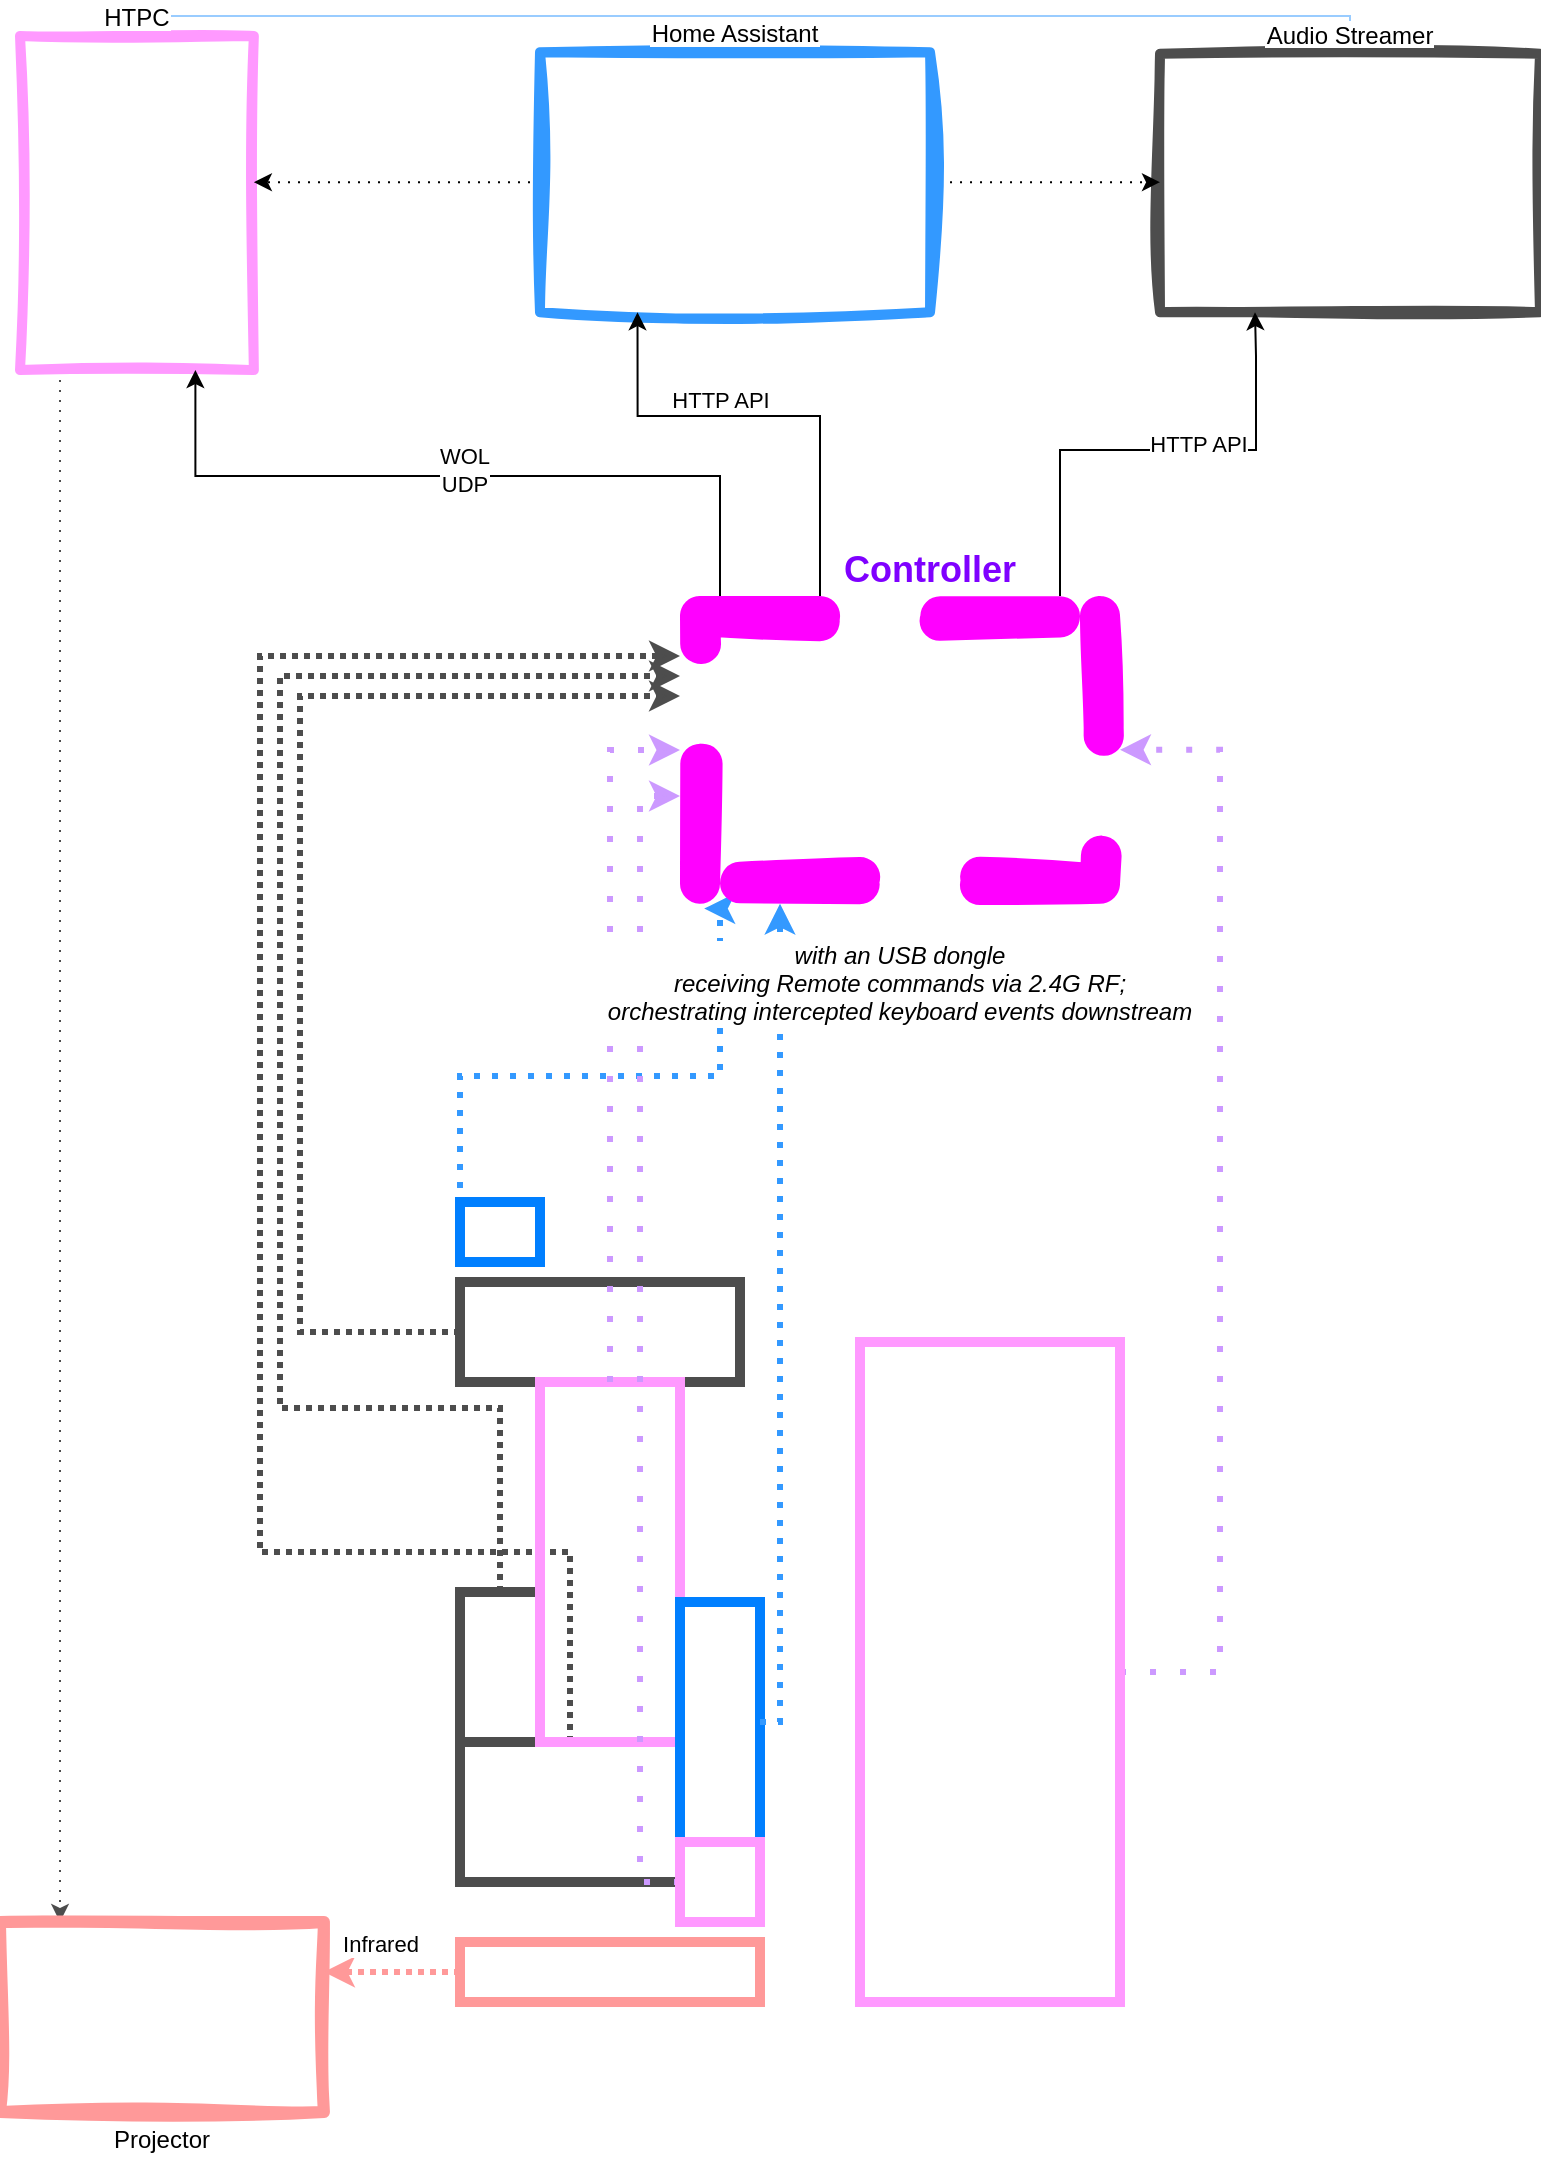 <mxfile version="24.6.4" type="github">
  <diagram name="Page-1" id="pPnEeI-DI4Yfp3LXs8bd">
    <mxGraphModel dx="1772" dy="1158" grid="1" gridSize="10" guides="1" tooltips="1" connect="1" arrows="1" fold="1" page="1" pageScale="1" pageWidth="827" pageHeight="1169" math="0" shadow="0">
      <root>
        <mxCell id="0" />
        <mxCell id="1" parent="0" />
        <mxCell id="O1kIU7LE9gL-m5SqIORi-29" style="edgeStyle=orthogonalEdgeStyle;rounded=0;orthogonalLoop=1;jettySize=auto;html=1;dashed=1;dashPattern=1 4;strokeColor=#4D4D4D;" parent="1" source="O1kIU7LE9gL-m5SqIORi-13" target="O1kIU7LE9gL-m5SqIORi-11" edge="1">
          <mxGeometry relative="1" as="geometry">
            <Array as="points">
              <mxPoint x="50" y="380" />
              <mxPoint x="50" y="380" />
            </Array>
            <mxPoint x="764.01" y="187" as="sourcePoint" />
            <mxPoint x="440.0" y="957.5" as="targetPoint" />
          </mxGeometry>
        </mxCell>
        <mxCell id="O1kIU7LE9gL-m5SqIORi-30" style="edgeStyle=orthogonalEdgeStyle;rounded=0;orthogonalLoop=1;jettySize=auto;html=1;entryX=0.5;entryY=0;entryDx=0;entryDy=0;dashed=1;dashPattern=1 2;strokeColor=#99CCFF;" parent="1" source="O1kIU7LE9gL-m5SqIORi-13" target="O1kIU7LE9gL-m5SqIORi-17" edge="1">
          <mxGeometry relative="1" as="geometry">
            <Array as="points">
              <mxPoint x="695" y="10" />
            </Array>
          </mxGeometry>
        </mxCell>
        <mxCell id="2AZ3XBwpjiTSgBCUABVA-6" style="edgeStyle=orthogonalEdgeStyle;rounded=0;orthogonalLoop=1;jettySize=auto;html=1;strokeColor=#99CCFF;" edge="1" parent="1" source="O1kIU7LE9gL-m5SqIORi-13" target="O1kIU7LE9gL-m5SqIORi-17">
          <mxGeometry relative="1" as="geometry">
            <Array as="points">
              <mxPoint x="695" y="10" />
            </Array>
          </mxGeometry>
        </mxCell>
        <mxCell id="O1kIU7LE9gL-m5SqIORi-13" value="HTPC" style="shape=image;verticalLabelPosition=top;labelBackgroundColor=default;verticalAlign=bottom;aspect=fixed;imageAspect=0;image=https://tekmart.co.za/images/ThinkCentre%20M720q%20Lenovo%20%20Core%20i5%209th%20Gen%20Tiny%20Mini-Pc.jpg;imageBorder=#FF99FF;strokeWidth=5;labelPosition=center;align=center;textShadow=0;sketch=1;curveFitting=1;jiggle=2;" parent="1" vertex="1">
          <mxGeometry x="30" y="20.0" width="116.93" height="167" as="geometry" />
        </mxCell>
        <mxCell id="O1kIU7LE9gL-m5SqIORi-17" value="Audio Streamer" style="shape=image;verticalLabelPosition=top;labelBackgroundColor=default;verticalAlign=bottom;aspect=fixed;imageAspect=0;image=https://m.media-amazon.com/images/I/51PWrcEJzhL._AC_SL1500_.jpg;imageBorder=#4D4D4D;strokeWidth=5;labelPosition=center;align=center;sketch=1;curveFitting=1;jiggle=2;" parent="1" vertex="1">
          <mxGeometry x="600" y="28.9" width="190" height="129.2" as="geometry" />
        </mxCell>
        <mxCell id="O1kIU7LE9gL-m5SqIORi-27" style="edgeStyle=orthogonalEdgeStyle;rounded=0;orthogonalLoop=1;jettySize=auto;html=1;dashed=1;dashPattern=1 4;" parent="1" source="O1kIU7LE9gL-m5SqIORi-20" target="O1kIU7LE9gL-m5SqIORi-13" edge="1">
          <mxGeometry relative="1" as="geometry">
            <Array as="points">
              <mxPoint x="180" y="93" />
              <mxPoint x="180" y="93" />
            </Array>
          </mxGeometry>
        </mxCell>
        <mxCell id="O1kIU7LE9gL-m5SqIORi-28" style="edgeStyle=orthogonalEdgeStyle;rounded=0;orthogonalLoop=1;jettySize=auto;html=1;dashed=1;dashPattern=1 4;" parent="1" source="O1kIU7LE9gL-m5SqIORi-20" target="O1kIU7LE9gL-m5SqIORi-17" edge="1">
          <mxGeometry relative="1" as="geometry">
            <Array as="points">
              <mxPoint x="520" y="94" />
              <mxPoint x="520" y="94" />
            </Array>
          </mxGeometry>
        </mxCell>
        <mxCell id="O1kIU7LE9gL-m5SqIORi-20" value="Home Assistant" style="shape=image;verticalLabelPosition=top;labelBackgroundColor=default;verticalAlign=bottom;aspect=fixed;imageAspect=0;image=https://io-home.ru/wp-content/uploads/2023/01/home-assistant-raspberry-pi-min.jpg;imageBorder=#3399FF;strokeWidth=5;labelPosition=center;align=center;sketch=1;curveFitting=1;jiggle=2;" parent="1" vertex="1">
          <mxGeometry x="290" y="28.1" width="195.01" height="130" as="geometry" />
        </mxCell>
        <mxCell id="2AZ3XBwpjiTSgBCUABVA-2" style="edgeStyle=orthogonalEdgeStyle;rounded=0;orthogonalLoop=1;jettySize=auto;html=1;entryX=0.25;entryY=1;entryDx=0;entryDy=0;" edge="1" parent="1" source="2AZ3XBwpjiTSgBCUABVA-1" target="O1kIU7LE9gL-m5SqIORi-17">
          <mxGeometry relative="1" as="geometry">
            <Array as="points">
              <mxPoint x="550" y="227" />
              <mxPoint x="648" y="227" />
              <mxPoint x="648" y="180" />
            </Array>
          </mxGeometry>
        </mxCell>
        <mxCell id="2AZ3XBwpjiTSgBCUABVA-10" value="HTTP API" style="edgeLabel;html=1;align=center;verticalAlign=middle;resizable=0;points=[];" vertex="1" connectable="0" parent="2AZ3XBwpjiTSgBCUABVA-2">
          <mxGeometry x="-0.254" y="3" relative="1" as="geometry">
            <mxPoint x="52" as="offset" />
          </mxGeometry>
        </mxCell>
        <mxCell id="2AZ3XBwpjiTSgBCUABVA-3" style="edgeStyle=orthogonalEdgeStyle;rounded=0;orthogonalLoop=1;jettySize=auto;html=1;entryX=0.75;entryY=1;entryDx=0;entryDy=0;" edge="1" parent="1" source="2AZ3XBwpjiTSgBCUABVA-1" target="O1kIU7LE9gL-m5SqIORi-13">
          <mxGeometry relative="1" as="geometry">
            <Array as="points">
              <mxPoint x="380" y="240" />
              <mxPoint x="118" y="240" />
            </Array>
          </mxGeometry>
        </mxCell>
        <mxCell id="2AZ3XBwpjiTSgBCUABVA-8" value="WOL&lt;br&gt;UDP" style="edgeLabel;html=1;align=center;verticalAlign=middle;resizable=0;points=[];" vertex="1" connectable="0" parent="2AZ3XBwpjiTSgBCUABVA-3">
          <mxGeometry x="-0.46" y="-3" relative="1" as="geometry">
            <mxPoint x="-87" as="offset" />
          </mxGeometry>
        </mxCell>
        <mxCell id="2AZ3XBwpjiTSgBCUABVA-4" style="edgeStyle=orthogonalEdgeStyle;rounded=0;orthogonalLoop=1;jettySize=auto;html=1;entryX=0.25;entryY=1;entryDx=0;entryDy=0;" edge="1" parent="1" source="2AZ3XBwpjiTSgBCUABVA-1" target="O1kIU7LE9gL-m5SqIORi-20">
          <mxGeometry relative="1" as="geometry">
            <Array as="points">
              <mxPoint x="430" y="210" />
              <mxPoint x="339" y="210" />
            </Array>
          </mxGeometry>
        </mxCell>
        <mxCell id="2AZ3XBwpjiTSgBCUABVA-9" value="HTTP API" style="edgeLabel;html=1;align=center;verticalAlign=middle;resizable=0;points=[];" vertex="1" connectable="0" parent="2AZ3XBwpjiTSgBCUABVA-4">
          <mxGeometry x="-0.495" y="1" relative="1" as="geometry">
            <mxPoint x="-49" y="-39" as="offset" />
          </mxGeometry>
        </mxCell>
        <mxCell id="O1kIU7LE9gL-m5SqIORi-23" style="edgeStyle=orthogonalEdgeStyle;rounded=0;orthogonalLoop=1;jettySize=auto;html=1;strokeColor=#4D4D4D;strokeWidth=3;dashed=1;dashPattern=1 1;" parent="1" source="O1kIU7LE9gL-m5SqIORi-3" target="2AZ3XBwpjiTSgBCUABVA-1" edge="1">
          <mxGeometry relative="1" as="geometry">
            <Array as="points">
              <mxPoint x="305" y="778" />
              <mxPoint x="150" y="778" />
              <mxPoint x="150" y="330" />
            </Array>
          </mxGeometry>
        </mxCell>
        <mxCell id="O1kIU7LE9gL-m5SqIORi-21" style="edgeStyle=orthogonalEdgeStyle;rounded=0;orthogonalLoop=1;jettySize=auto;html=1;strokeColor=#4D4D4D;strokeWidth=3;dashed=1;dashPattern=1 1;" parent="1" source="O1kIU7LE9gL-m5SqIORi-4" target="2AZ3XBwpjiTSgBCUABVA-1" edge="1">
          <mxGeometry relative="1" as="geometry">
            <Array as="points">
              <mxPoint x="170" y="668" />
              <mxPoint x="170" y="350" />
            </Array>
          </mxGeometry>
        </mxCell>
        <mxCell id="O1kIU7LE9gL-m5SqIORi-22" style="edgeStyle=orthogonalEdgeStyle;rounded=0;orthogonalLoop=1;jettySize=auto;html=1;strokeColor=#4D4D4D;strokeWidth=3;dashed=1;dashPattern=1 1;" parent="1" source="O1kIU7LE9gL-m5SqIORi-6" target="2AZ3XBwpjiTSgBCUABVA-1" edge="1">
          <mxGeometry relative="1" as="geometry">
            <Array as="points">
              <mxPoint x="270" y="706" />
              <mxPoint x="160" y="706" />
              <mxPoint x="160" y="340" />
            </Array>
          </mxGeometry>
        </mxCell>
        <mxCell id="O1kIU7LE9gL-m5SqIORi-1" value="" style="shape=image;imageAspect=0;aspect=fixed;verticalLabelPosition=bottom;verticalAlign=top;image=https://m.media-amazon.com/images/I/81aR6MV5-4L._AC_SX679_.jpg;" parent="1" vertex="1">
          <mxGeometry x="240" y="573" width="360" height="520" as="geometry" />
        </mxCell>
        <mxCell id="O1kIU7LE9gL-m5SqIORi-2" value="" style="rounded=0;whiteSpace=wrap;html=1;fillColor=none;strokeWidth=5;strokeColor=#FF9999;" parent="1" vertex="1">
          <mxGeometry x="250" y="973" width="150" height="30" as="geometry" />
        </mxCell>
        <mxCell id="O1kIU7LE9gL-m5SqIORi-3" value="" style="rounded=0;whiteSpace=wrap;html=1;fillColor=none;strokeWidth=5;strokeColor=#4D4D4D;" parent="1" vertex="1">
          <mxGeometry x="250" y="873" width="110" height="70" as="geometry" />
        </mxCell>
        <mxCell id="O1kIU7LE9gL-m5SqIORi-4" value="" style="rounded=0;whiteSpace=wrap;html=1;fillColor=none;strokeWidth=5;strokeColor=#4D4D4D;" parent="1" vertex="1">
          <mxGeometry x="250" y="643" width="140" height="50" as="geometry" />
        </mxCell>
        <mxCell id="O1kIU7LE9gL-m5SqIORi-16" style="edgeStyle=orthogonalEdgeStyle;rounded=0;orthogonalLoop=1;jettySize=auto;html=1;strokeColor=#CC99FF;strokeWidth=3;dashed=1;dashPattern=1 4;entryX=1;entryY=0.5;entryDx=0;entryDy=0;" parent="1" source="O1kIU7LE9gL-m5SqIORi-5" target="2AZ3XBwpjiTSgBCUABVA-1" edge="1">
          <mxGeometry relative="1" as="geometry">
            <Array as="points">
              <mxPoint x="630" y="838" />
              <mxPoint x="630" y="377" />
            </Array>
          </mxGeometry>
        </mxCell>
        <mxCell id="O1kIU7LE9gL-m5SqIORi-5" value="" style="rounded=0;whiteSpace=wrap;html=1;fillColor=none;strokeWidth=5;strokeColor=#FF99FF;" parent="1" vertex="1">
          <mxGeometry x="450" y="673" width="130" height="330" as="geometry" />
        </mxCell>
        <mxCell id="O1kIU7LE9gL-m5SqIORi-6" value="" style="rounded=0;whiteSpace=wrap;html=1;fillColor=none;strokeWidth=5;strokeColor=#4D4D4D;" parent="1" vertex="1">
          <mxGeometry x="250" y="798" width="40" height="75" as="geometry" />
        </mxCell>
        <mxCell id="O1kIU7LE9gL-m5SqIORi-7" value="" style="rounded=0;whiteSpace=wrap;html=1;fillColor=none;strokeWidth=5;strokeColor=#FF99FF;" parent="1" vertex="1">
          <mxGeometry x="290" y="693" width="70" height="180" as="geometry" />
        </mxCell>
        <mxCell id="O1kIU7LE9gL-m5SqIORi-18" style="edgeStyle=orthogonalEdgeStyle;rounded=0;orthogonalLoop=1;jettySize=auto;html=1;strokeColor=#3399FF;strokeWidth=3;dashed=1;dashPattern=1 2;exitX=0.5;exitY=0;exitDx=0;exitDy=0;entryX=0.055;entryY=1.016;entryDx=0;entryDy=0;entryPerimeter=0;" parent="1" source="O1kIU7LE9gL-m5SqIORi-8" target="2AZ3XBwpjiTSgBCUABVA-1" edge="1">
          <mxGeometry relative="1" as="geometry">
            <Array as="points">
              <mxPoint x="250" y="603" />
              <mxPoint x="250" y="540" />
              <mxPoint x="380" y="540" />
            </Array>
            <mxPoint x="430" y="409.67" as="sourcePoint" />
            <mxPoint x="492.5" y="353.0" as="targetPoint" />
          </mxGeometry>
        </mxCell>
        <mxCell id="O1kIU7LE9gL-m5SqIORi-8" value="" style="rounded=0;whiteSpace=wrap;html=1;fillColor=none;strokeWidth=5;strokeColor=#007FFF;" parent="1" vertex="1">
          <mxGeometry x="250" y="603" width="40" height="30" as="geometry" />
        </mxCell>
        <mxCell id="O1kIU7LE9gL-m5SqIORi-9" value="" style="rounded=0;whiteSpace=wrap;html=1;fillColor=none;strokeWidth=5;strokeColor=#007FFF;" parent="1" vertex="1">
          <mxGeometry x="360" y="803" width="40" height="120" as="geometry" />
        </mxCell>
        <mxCell id="O1kIU7LE9gL-m5SqIORi-15" style="edgeStyle=orthogonalEdgeStyle;rounded=0;orthogonalLoop=1;jettySize=auto;html=1;strokeColor=#CC99FF;strokeWidth=3;dashed=1;dashPattern=1 4;" parent="1" source="O1kIU7LE9gL-m5SqIORi-10" target="2AZ3XBwpjiTSgBCUABVA-1" edge="1">
          <mxGeometry relative="1" as="geometry">
            <Array as="points">
              <mxPoint x="340" y="943" />
              <mxPoint x="340" y="400" />
            </Array>
          </mxGeometry>
        </mxCell>
        <mxCell id="O1kIU7LE9gL-m5SqIORi-10" value="" style="rounded=0;whiteSpace=wrap;html=1;fillColor=none;strokeWidth=5;strokeColor=#FF99FF;" parent="1" vertex="1">
          <mxGeometry x="360" y="923" width="40" height="40" as="geometry" />
        </mxCell>
        <mxCell id="O1kIU7LE9gL-m5SqIORi-11" value="Projector" style="shape=image;imageAspect=0;aspect=fixed;verticalLabelPosition=bottom;verticalAlign=top;image=https://s3.amazonaws.com/cms.ipressroom.com/108/files/20179/59e6416e2cfac21692404c82_PowerLite+2247U+Wireless+Full+HD+WUXGA+3LCD+Projector/PowerLite+2247U+Wireless+Full+HD+WUXGA+3LCD+Projector_b3aecfa4-6961-45b4-90fb-523f222217ba-prv.jpg;imageBorder=#FF9999;strokeWidth=6;sketch=1;curveFitting=1;jiggle=2;" parent="1" vertex="1">
          <mxGeometry x="20.0" y="963" width="161.97" height="95" as="geometry" />
        </mxCell>
        <mxCell id="O1kIU7LE9gL-m5SqIORi-12" style="edgeStyle=orthogonalEdgeStyle;rounded=0;orthogonalLoop=1;jettySize=auto;html=1;strokeColor=#FF9999;dashed=1;dashPattern=1 1;strokeWidth=3;" parent="1" source="O1kIU7LE9gL-m5SqIORi-2" edge="1" target="O1kIU7LE9gL-m5SqIORi-11">
          <mxGeometry relative="1" as="geometry">
            <mxPoint x="325" y="1133" as="targetPoint" />
            <Array as="points">
              <mxPoint x="210" y="988" />
              <mxPoint x="210" y="988" />
            </Array>
          </mxGeometry>
        </mxCell>
        <mxCell id="2AZ3XBwpjiTSgBCUABVA-11" value="&lt;div&gt;Infrared&lt;/div&gt;" style="edgeLabel;html=1;align=center;verticalAlign=middle;resizable=0;points=[];" vertex="1" connectable="0" parent="O1kIU7LE9gL-m5SqIORi-12">
          <mxGeometry x="0.479" y="-3" relative="1" as="geometry">
            <mxPoint x="10" y="-11" as="offset" />
          </mxGeometry>
        </mxCell>
        <mxCell id="O1kIU7LE9gL-m5SqIORi-14" style="edgeStyle=orthogonalEdgeStyle;rounded=0;orthogonalLoop=1;jettySize=auto;html=1;strokeColor=#CC99FF;strokeWidth=3;dashed=1;dashPattern=1 4;" parent="1" source="O1kIU7LE9gL-m5SqIORi-7" target="2AZ3XBwpjiTSgBCUABVA-1" edge="1">
          <mxGeometry relative="1" as="geometry">
            <Array as="points">
              <mxPoint x="325" y="377" />
            </Array>
          </mxGeometry>
        </mxCell>
        <mxCell id="O1kIU7LE9gL-m5SqIORi-26" style="edgeStyle=orthogonalEdgeStyle;rounded=0;orthogonalLoop=1;jettySize=auto;html=1;strokeColor=#3399FF;dashed=1;dashPattern=1 2;strokeWidth=3;" parent="1" source="O1kIU7LE9gL-m5SqIORi-9" target="2AZ3XBwpjiTSgBCUABVA-1" edge="1">
          <mxGeometry relative="1" as="geometry">
            <Array as="points">
              <mxPoint x="410" y="863" />
            </Array>
          </mxGeometry>
        </mxCell>
        <mxCell id="2AZ3XBwpjiTSgBCUABVA-1" value="with an USB dongle &#xa;receiving Remote commands via 2.4G RF;&#xa;orchestrating intercepted keyboard events downstream" style="shape=image;verticalLabelPosition=bottom;labelBackgroundColor=default;verticalAlign=top;aspect=fixed;imageAspect=0;image=https://raspberry-pi.fr/wp-content/uploads/2020/05/raspberry-pi-4-8go.jpg;imageBorder=#FF00FF;strokeWidth=20;spacingTop=22;fontStyle=2;dashed=1;perimeterSpacing=10;sketch=1;curveFitting=1;jiggle=2;shadow=0;" vertex="1" parent="1">
          <mxGeometry x="370" y="310" width="200" height="133.83" as="geometry" />
        </mxCell>
        <mxCell id="2AZ3XBwpjiTSgBCUABVA-14" value="Controller" style="text;whiteSpace=wrap;html=1;fontStyle=1;fontSize=18;fontColor=#7F00FF;" vertex="1" parent="1">
          <mxGeometry x="440" y="270" width="80" height="30" as="geometry" />
        </mxCell>
      </root>
    </mxGraphModel>
  </diagram>
</mxfile>
